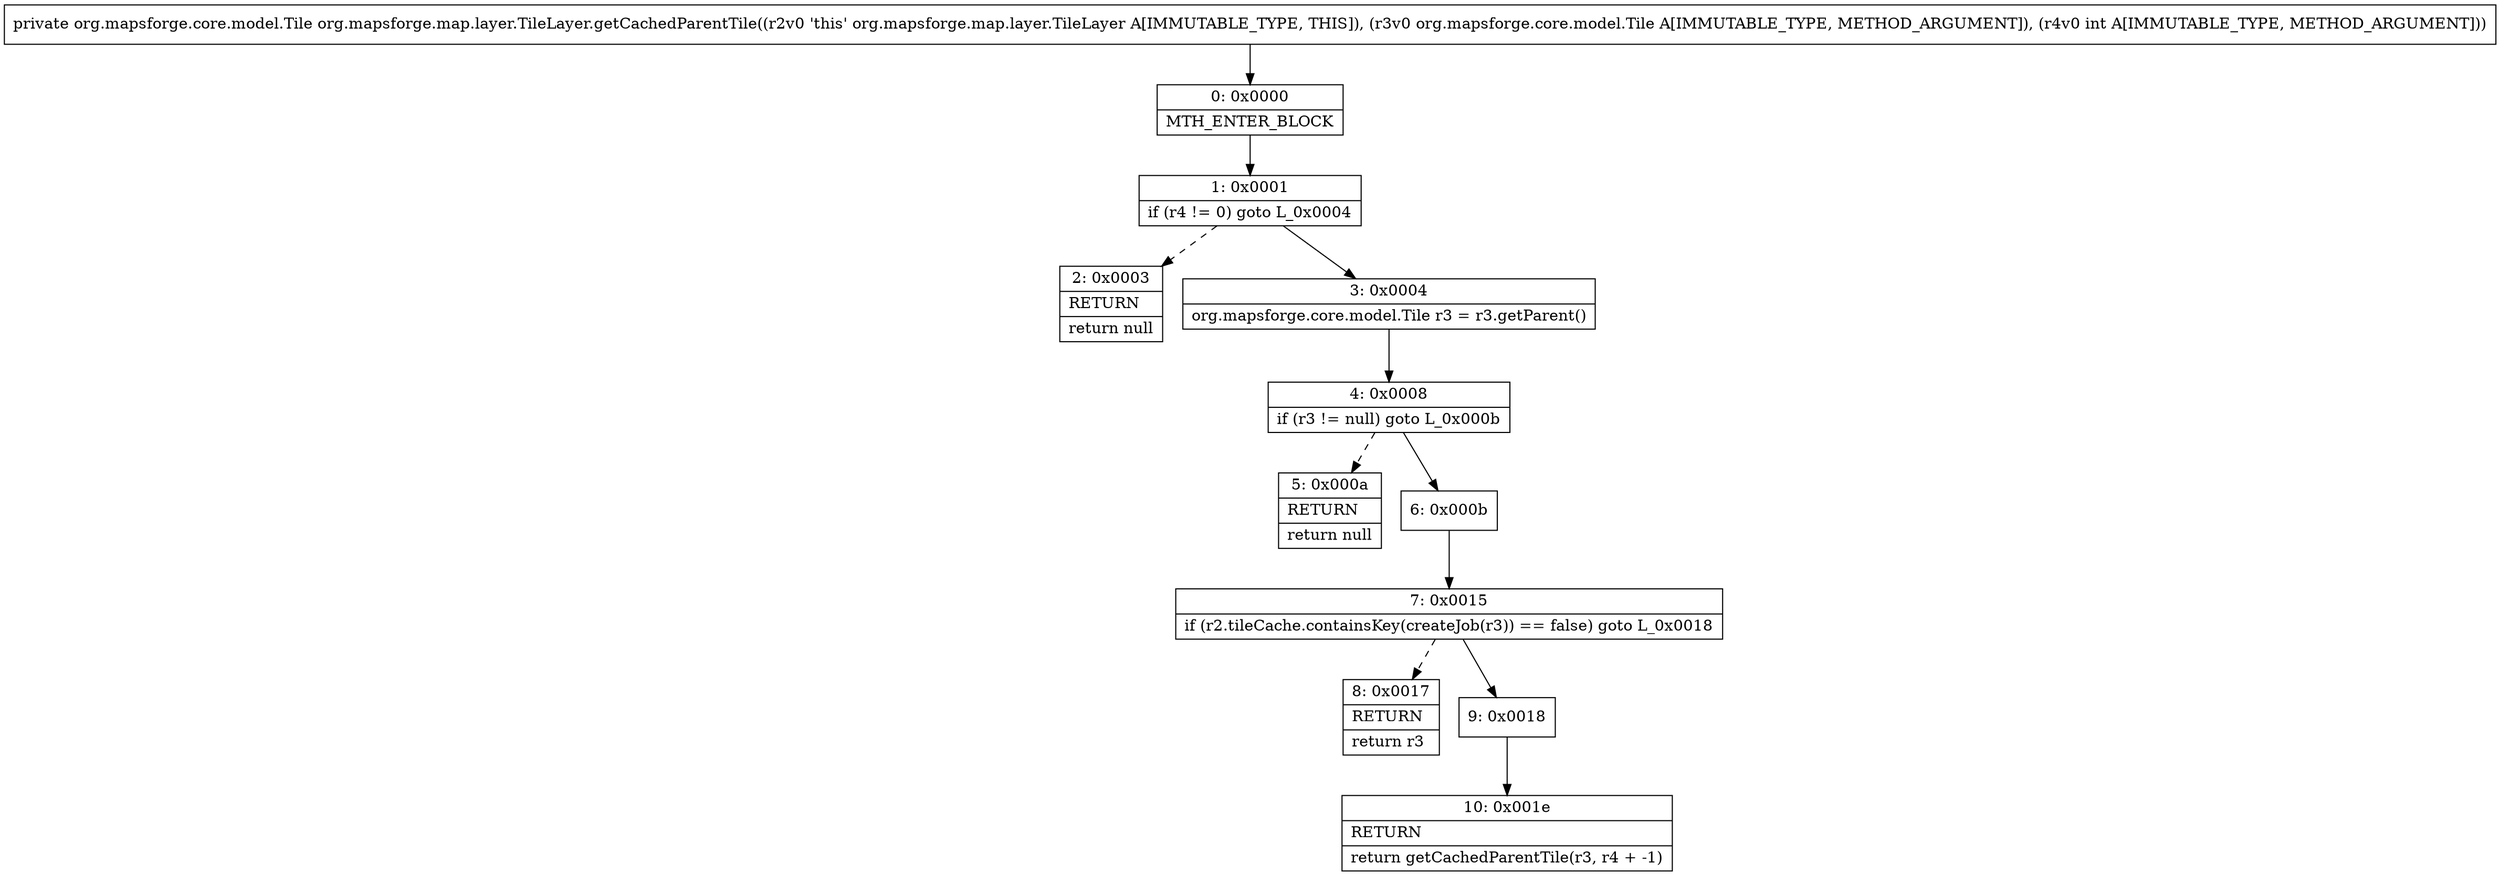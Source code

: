digraph "CFG fororg.mapsforge.map.layer.TileLayer.getCachedParentTile(Lorg\/mapsforge\/core\/model\/Tile;I)Lorg\/mapsforge\/core\/model\/Tile;" {
Node_0 [shape=record,label="{0\:\ 0x0000|MTH_ENTER_BLOCK\l}"];
Node_1 [shape=record,label="{1\:\ 0x0001|if (r4 != 0) goto L_0x0004\l}"];
Node_2 [shape=record,label="{2\:\ 0x0003|RETURN\l|return null\l}"];
Node_3 [shape=record,label="{3\:\ 0x0004|org.mapsforge.core.model.Tile r3 = r3.getParent()\l}"];
Node_4 [shape=record,label="{4\:\ 0x0008|if (r3 != null) goto L_0x000b\l}"];
Node_5 [shape=record,label="{5\:\ 0x000a|RETURN\l|return null\l}"];
Node_6 [shape=record,label="{6\:\ 0x000b}"];
Node_7 [shape=record,label="{7\:\ 0x0015|if (r2.tileCache.containsKey(createJob(r3)) == false) goto L_0x0018\l}"];
Node_8 [shape=record,label="{8\:\ 0x0017|RETURN\l|return r3\l}"];
Node_9 [shape=record,label="{9\:\ 0x0018}"];
Node_10 [shape=record,label="{10\:\ 0x001e|RETURN\l|return getCachedParentTile(r3, r4 + \-1)\l}"];
MethodNode[shape=record,label="{private org.mapsforge.core.model.Tile org.mapsforge.map.layer.TileLayer.getCachedParentTile((r2v0 'this' org.mapsforge.map.layer.TileLayer A[IMMUTABLE_TYPE, THIS]), (r3v0 org.mapsforge.core.model.Tile A[IMMUTABLE_TYPE, METHOD_ARGUMENT]), (r4v0 int A[IMMUTABLE_TYPE, METHOD_ARGUMENT])) }"];
MethodNode -> Node_0;
Node_0 -> Node_1;
Node_1 -> Node_2[style=dashed];
Node_1 -> Node_3;
Node_3 -> Node_4;
Node_4 -> Node_5[style=dashed];
Node_4 -> Node_6;
Node_6 -> Node_7;
Node_7 -> Node_8[style=dashed];
Node_7 -> Node_9;
Node_9 -> Node_10;
}

